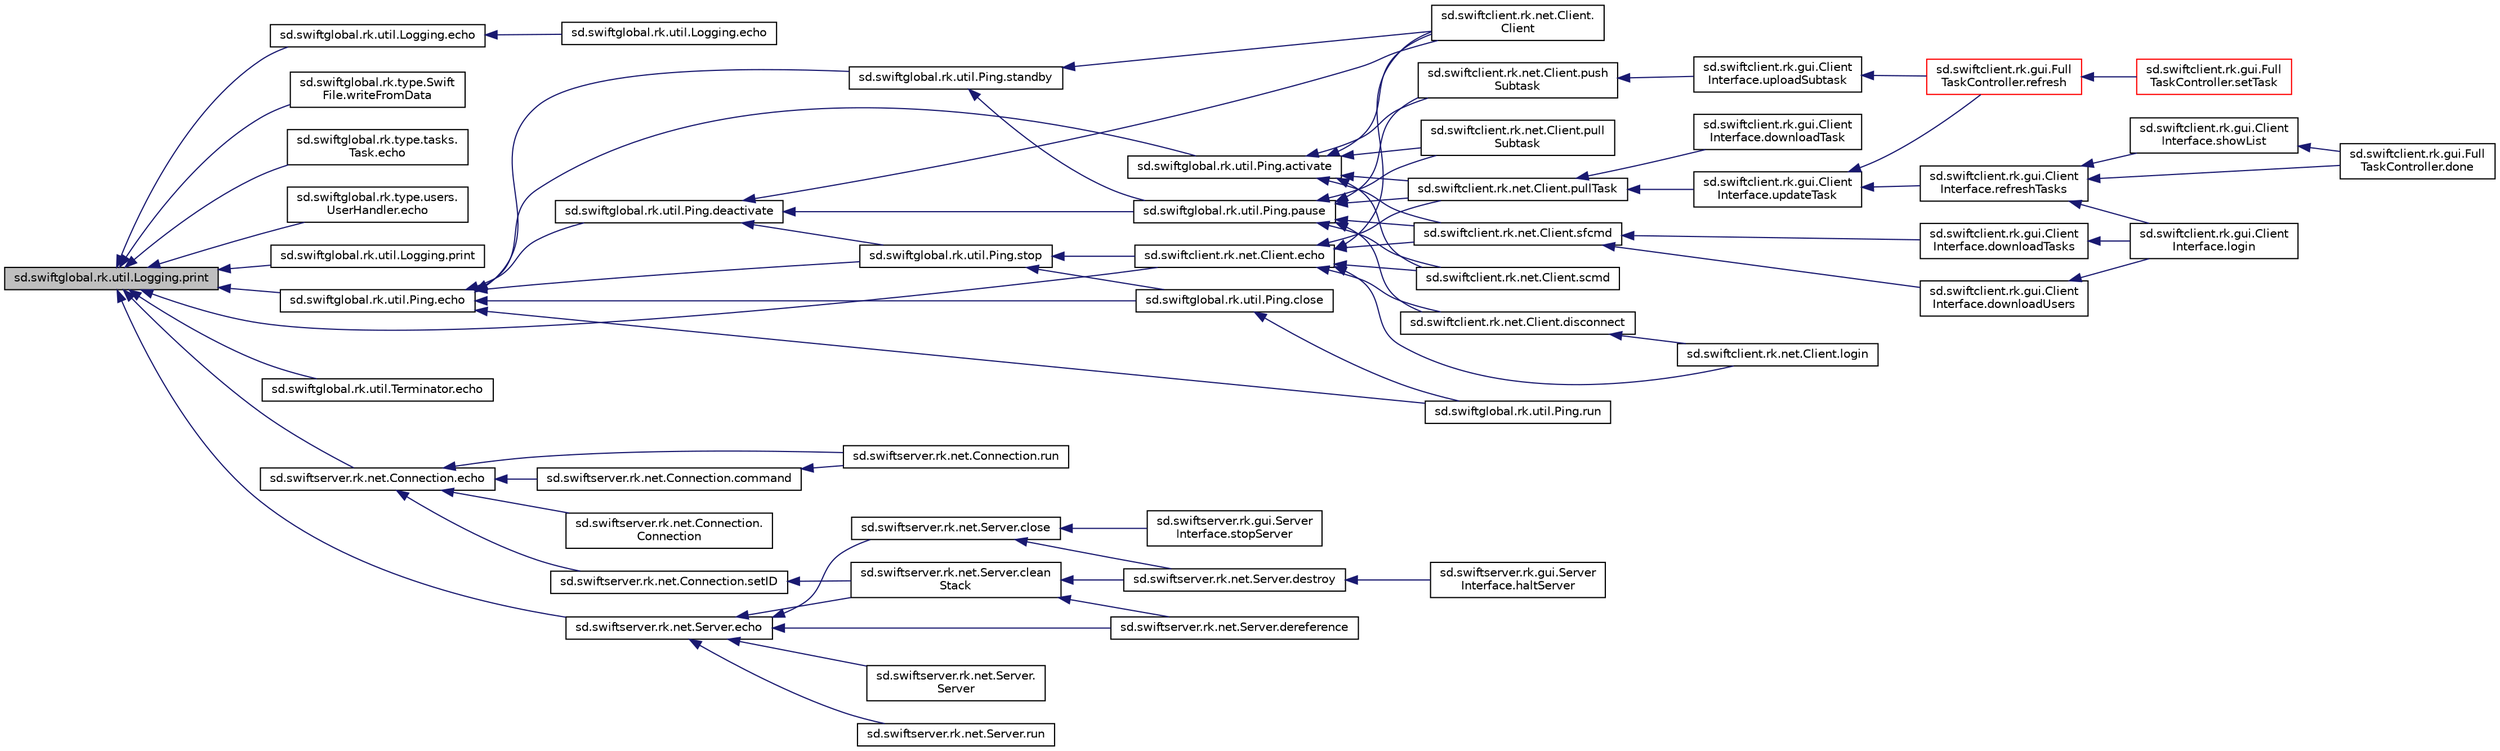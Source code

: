 digraph "sd.swiftglobal.rk.util.Logging.print"
{
  edge [fontname="Helvetica",fontsize="10",labelfontname="Helvetica",labelfontsize="10"];
  node [fontname="Helvetica",fontsize="10",shape=record];
  rankdir="LR";
  Node1 [label="sd.swiftglobal.rk.util.Logging.print",height=0.2,width=0.4,color="black", fillcolor="grey75", style="filled", fontcolor="black"];
  Node1 -> Node2 [dir="back",color="midnightblue",fontsize="10",style="solid",fontname="Helvetica"];
  Node2 [label="sd.swiftclient.rk.net.Client.echo",height=0.2,width=0.4,color="black", fillcolor="white", style="filled",URL="$classsd_1_1swiftclient_1_1rk_1_1net_1_1Client.html#a1f91b460f509dedf25d9c7a953e9c680"];
  Node2 -> Node3 [dir="back",color="midnightblue",fontsize="10",style="solid",fontname="Helvetica"];
  Node3 [label="sd.swiftclient.rk.net.Client.\lClient",height=0.2,width=0.4,color="black", fillcolor="white", style="filled",URL="$classsd_1_1swiftclient_1_1rk_1_1net_1_1Client.html#a5fc74e37f7cedde6c3c9034f173dc5d9"];
  Node2 -> Node4 [dir="back",color="midnightblue",fontsize="10",style="solid",fontname="Helvetica"];
  Node4 [label="sd.swiftclient.rk.net.Client.scmd",height=0.2,width=0.4,color="black", fillcolor="white", style="filled",URL="$classsd_1_1swiftclient_1_1rk_1_1net_1_1Client.html#a3b060f2717089ec11a87a5eb52d68d97"];
  Node2 -> Node5 [dir="back",color="midnightblue",fontsize="10",style="solid",fontname="Helvetica"];
  Node5 [label="sd.swiftclient.rk.net.Client.sfcmd",height=0.2,width=0.4,color="black", fillcolor="white", style="filled",URL="$classsd_1_1swiftclient_1_1rk_1_1net_1_1Client.html#a801ff387595d615e89893788f6dba6a9"];
  Node5 -> Node6 [dir="back",color="midnightblue",fontsize="10",style="solid",fontname="Helvetica"];
  Node6 [label="sd.swiftclient.rk.gui.Client\lInterface.downloadTasks",height=0.2,width=0.4,color="black", fillcolor="white", style="filled",URL="$classsd_1_1swiftclient_1_1rk_1_1gui_1_1ClientInterface.html#a29e8f55b73dc6a6d57ccb64cfe8bb3e5"];
  Node6 -> Node7 [dir="back",color="midnightblue",fontsize="10",style="solid",fontname="Helvetica"];
  Node7 [label="sd.swiftclient.rk.gui.Client\lInterface.login",height=0.2,width=0.4,color="black", fillcolor="white", style="filled",URL="$classsd_1_1swiftclient_1_1rk_1_1gui_1_1ClientInterface.html#a4b07775150f947d2f773e0096c378139"];
  Node5 -> Node8 [dir="back",color="midnightblue",fontsize="10",style="solid",fontname="Helvetica"];
  Node8 [label="sd.swiftclient.rk.gui.Client\lInterface.downloadUsers",height=0.2,width=0.4,color="black", fillcolor="white", style="filled",URL="$classsd_1_1swiftclient_1_1rk_1_1gui_1_1ClientInterface.html#af18010277f8e8bdcc185067637667ce4"];
  Node8 -> Node7 [dir="back",color="midnightblue",fontsize="10",style="solid",fontname="Helvetica"];
  Node2 -> Node9 [dir="back",color="midnightblue",fontsize="10",style="solid",fontname="Helvetica"];
  Node9 [label="sd.swiftclient.rk.net.Client.pullTask",height=0.2,width=0.4,color="black", fillcolor="white", style="filled",URL="$classsd_1_1swiftclient_1_1rk_1_1net_1_1Client.html#a2d4f3edd6ba0b83bf3888de98634d1e9"];
  Node9 -> Node10 [dir="back",color="midnightblue",fontsize="10",style="solid",fontname="Helvetica"];
  Node10 [label="sd.swiftclient.rk.gui.Client\lInterface.downloadTask",height=0.2,width=0.4,color="black", fillcolor="white", style="filled",URL="$classsd_1_1swiftclient_1_1rk_1_1gui_1_1ClientInterface.html#ade6dc45015234e3610983333748c33ec"];
  Node9 -> Node11 [dir="back",color="midnightblue",fontsize="10",style="solid",fontname="Helvetica"];
  Node11 [label="sd.swiftclient.rk.gui.Client\lInterface.updateTask",height=0.2,width=0.4,color="black", fillcolor="white", style="filled",URL="$classsd_1_1swiftclient_1_1rk_1_1gui_1_1ClientInterface.html#a409b6e8c040f9b1aded8d5824b73b5df"];
  Node11 -> Node12 [dir="back",color="midnightblue",fontsize="10",style="solid",fontname="Helvetica"];
  Node12 [label="sd.swiftclient.rk.gui.Client\lInterface.refreshTasks",height=0.2,width=0.4,color="black", fillcolor="white", style="filled",URL="$classsd_1_1swiftclient_1_1rk_1_1gui_1_1ClientInterface.html#a9252617e9249b37cb60260797e94b65f"];
  Node12 -> Node7 [dir="back",color="midnightblue",fontsize="10",style="solid",fontname="Helvetica"];
  Node12 -> Node13 [dir="back",color="midnightblue",fontsize="10",style="solid",fontname="Helvetica"];
  Node13 [label="sd.swiftclient.rk.gui.Client\lInterface.showList",height=0.2,width=0.4,color="black", fillcolor="white", style="filled",URL="$classsd_1_1swiftclient_1_1rk_1_1gui_1_1ClientInterface.html#ae9168a74a31a7dde0adf24908a6ea27e"];
  Node13 -> Node14 [dir="back",color="midnightblue",fontsize="10",style="solid",fontname="Helvetica"];
  Node14 [label="sd.swiftclient.rk.gui.Full\lTaskController.done",height=0.2,width=0.4,color="black", fillcolor="white", style="filled",URL="$classsd_1_1swiftclient_1_1rk_1_1gui_1_1FullTaskController.html#a43c7e7f07c0fa3983a8e33c3bd937f34"];
  Node12 -> Node14 [dir="back",color="midnightblue",fontsize="10",style="solid",fontname="Helvetica"];
  Node11 -> Node15 [dir="back",color="midnightblue",fontsize="10",style="solid",fontname="Helvetica"];
  Node15 [label="sd.swiftclient.rk.gui.Full\lTaskController.refresh",height=0.2,width=0.4,color="red", fillcolor="white", style="filled",URL="$classsd_1_1swiftclient_1_1rk_1_1gui_1_1FullTaskController.html#aec8a56584fe2f81d700f08db3f6d5770"];
  Node15 -> Node16 [dir="back",color="midnightblue",fontsize="10",style="solid",fontname="Helvetica"];
  Node16 [label="sd.swiftclient.rk.gui.Full\lTaskController.setTask",height=0.2,width=0.4,color="red", fillcolor="white", style="filled",URL="$classsd_1_1swiftclient_1_1rk_1_1gui_1_1FullTaskController.html#a48402ff9d25a825e79f3c1da3e57d7e2"];
  Node2 -> Node17 [dir="back",color="midnightblue",fontsize="10",style="solid",fontname="Helvetica"];
  Node17 [label="sd.swiftclient.rk.net.Client.login",height=0.2,width=0.4,color="black", fillcolor="white", style="filled",URL="$classsd_1_1swiftclient_1_1rk_1_1net_1_1Client.html#aad0b08667b873c9fedddcb88d91e391a"];
  Node2 -> Node18 [dir="back",color="midnightblue",fontsize="10",style="solid",fontname="Helvetica"];
  Node18 [label="sd.swiftclient.rk.net.Client.disconnect",height=0.2,width=0.4,color="black", fillcolor="white", style="filled",URL="$classsd_1_1swiftclient_1_1rk_1_1net_1_1Client.html#af984e9ab9cd9ac5674fe19d2add7e0ea"];
  Node18 -> Node17 [dir="back",color="midnightblue",fontsize="10",style="solid",fontname="Helvetica"];
  Node1 -> Node19 [dir="back",color="midnightblue",fontsize="10",style="solid",fontname="Helvetica"];
  Node19 [label="sd.swiftglobal.rk.type.Swift\lFile.writeFromData",height=0.2,width=0.4,color="black", fillcolor="white", style="filled",URL="$classsd_1_1swiftglobal_1_1rk_1_1type_1_1SwiftFile.html#a347b3d24a68adf94d71897e4c71cc795"];
  Node1 -> Node20 [dir="back",color="midnightblue",fontsize="10",style="solid",fontname="Helvetica"];
  Node20 [label="sd.swiftglobal.rk.type.tasks.\lTask.echo",height=0.2,width=0.4,color="black", fillcolor="white", style="filled",URL="$classsd_1_1swiftglobal_1_1rk_1_1type_1_1tasks_1_1Task.html#a8b7a79c54cbbb33f988a8da8aaa2ede5"];
  Node1 -> Node21 [dir="back",color="midnightblue",fontsize="10",style="solid",fontname="Helvetica"];
  Node21 [label="sd.swiftglobal.rk.type.users.\lUserHandler.echo",height=0.2,width=0.4,color="black", fillcolor="white", style="filled",URL="$classsd_1_1swiftglobal_1_1rk_1_1type_1_1users_1_1UserHandler.html#a37e521655869db83f14e7d3513d684e3"];
  Node1 -> Node22 [dir="back",color="midnightblue",fontsize="10",style="solid",fontname="Helvetica"];
  Node22 [label="sd.swiftglobal.rk.util.Logging.print",height=0.2,width=0.4,color="black", fillcolor="white", style="filled",URL="$interfacesd_1_1swiftglobal_1_1rk_1_1util_1_1Logging.html#a25ade95b410a236a74fe7e8c160bc991"];
  Node1 -> Node23 [dir="back",color="midnightblue",fontsize="10",style="solid",fontname="Helvetica"];
  Node23 [label="sd.swiftglobal.rk.util.Logging.echo",height=0.2,width=0.4,color="black", fillcolor="white", style="filled",URL="$interfacesd_1_1swiftglobal_1_1rk_1_1util_1_1Logging.html#aec1de6a9c47071a9869fc000bca8aa2e"];
  Node23 -> Node24 [dir="back",color="midnightblue",fontsize="10",style="solid",fontname="Helvetica"];
  Node24 [label="sd.swiftglobal.rk.util.Logging.echo",height=0.2,width=0.4,color="black", fillcolor="white", style="filled",URL="$interfacesd_1_1swiftglobal_1_1rk_1_1util_1_1Logging.html#a89311bcfeec4f12e55f3d276e8f9fd87"];
  Node1 -> Node25 [dir="back",color="midnightblue",fontsize="10",style="solid",fontname="Helvetica"];
  Node25 [label="sd.swiftglobal.rk.util.Ping.echo",height=0.2,width=0.4,color="black", fillcolor="white", style="filled",URL="$classsd_1_1swiftglobal_1_1rk_1_1util_1_1Ping.html#aa0f4f60ee9a24ee9d7b19f73f42e4159"];
  Node25 -> Node26 [dir="back",color="midnightblue",fontsize="10",style="solid",fontname="Helvetica"];
  Node26 [label="sd.swiftglobal.rk.util.Ping.run",height=0.2,width=0.4,color="black", fillcolor="white", style="filled",URL="$classsd_1_1swiftglobal_1_1rk_1_1util_1_1Ping.html#a40542298de470b70571bfa71fabed62d"];
  Node25 -> Node27 [dir="back",color="midnightblue",fontsize="10",style="solid",fontname="Helvetica"];
  Node27 [label="sd.swiftglobal.rk.util.Ping.deactivate",height=0.2,width=0.4,color="black", fillcolor="white", style="filled",URL="$classsd_1_1swiftglobal_1_1rk_1_1util_1_1Ping.html#a338a0c1affd8bf5deb87cafdff7103f4"];
  Node27 -> Node3 [dir="back",color="midnightblue",fontsize="10",style="solid",fontname="Helvetica"];
  Node27 -> Node28 [dir="back",color="midnightblue",fontsize="10",style="solid",fontname="Helvetica"];
  Node28 [label="sd.swiftglobal.rk.util.Ping.pause",height=0.2,width=0.4,color="black", fillcolor="white", style="filled",URL="$classsd_1_1swiftglobal_1_1rk_1_1util_1_1Ping.html#ac64058e066965587f770a24baa863e24"];
  Node28 -> Node4 [dir="back",color="midnightblue",fontsize="10",style="solid",fontname="Helvetica"];
  Node28 -> Node5 [dir="back",color="midnightblue",fontsize="10",style="solid",fontname="Helvetica"];
  Node28 -> Node29 [dir="back",color="midnightblue",fontsize="10",style="solid",fontname="Helvetica"];
  Node29 [label="sd.swiftclient.rk.net.Client.push\lSubtask",height=0.2,width=0.4,color="black", fillcolor="white", style="filled",URL="$classsd_1_1swiftclient_1_1rk_1_1net_1_1Client.html#adbfec7428820682268662cc746cedbed"];
  Node29 -> Node30 [dir="back",color="midnightblue",fontsize="10",style="solid",fontname="Helvetica"];
  Node30 [label="sd.swiftclient.rk.gui.Client\lInterface.uploadSubtask",height=0.2,width=0.4,color="black", fillcolor="white", style="filled",URL="$classsd_1_1swiftclient_1_1rk_1_1gui_1_1ClientInterface.html#a92d60aab2808b68a6347204aea9b0b12"];
  Node30 -> Node15 [dir="back",color="midnightblue",fontsize="10",style="solid",fontname="Helvetica"];
  Node28 -> Node31 [dir="back",color="midnightblue",fontsize="10",style="solid",fontname="Helvetica"];
  Node31 [label="sd.swiftclient.rk.net.Client.pull\lSubtask",height=0.2,width=0.4,color="black", fillcolor="white", style="filled",URL="$classsd_1_1swiftclient_1_1rk_1_1net_1_1Client.html#ad0f98779cb75dd4a391211bedea2977c"];
  Node28 -> Node9 [dir="back",color="midnightblue",fontsize="10",style="solid",fontname="Helvetica"];
  Node28 -> Node18 [dir="back",color="midnightblue",fontsize="10",style="solid",fontname="Helvetica"];
  Node27 -> Node32 [dir="back",color="midnightblue",fontsize="10",style="solid",fontname="Helvetica"];
  Node32 [label="sd.swiftglobal.rk.util.Ping.stop",height=0.2,width=0.4,color="black", fillcolor="white", style="filled",URL="$classsd_1_1swiftglobal_1_1rk_1_1util_1_1Ping.html#ac2f1f750aef9420c3a5cefad9b5f1c7d"];
  Node32 -> Node2 [dir="back",color="midnightblue",fontsize="10",style="solid",fontname="Helvetica"];
  Node32 -> Node33 [dir="back",color="midnightblue",fontsize="10",style="solid",fontname="Helvetica"];
  Node33 [label="sd.swiftglobal.rk.util.Ping.close",height=0.2,width=0.4,color="black", fillcolor="white", style="filled",URL="$classsd_1_1swiftglobal_1_1rk_1_1util_1_1Ping.html#a04f008cd0de1fb9ffe2edca5872d82da"];
  Node33 -> Node26 [dir="back",color="midnightblue",fontsize="10",style="solid",fontname="Helvetica"];
  Node25 -> Node34 [dir="back",color="midnightblue",fontsize="10",style="solid",fontname="Helvetica"];
  Node34 [label="sd.swiftglobal.rk.util.Ping.activate",height=0.2,width=0.4,color="black", fillcolor="white", style="filled",URL="$classsd_1_1swiftglobal_1_1rk_1_1util_1_1Ping.html#a02c79a6bf4cc483c472904d650e8bf52"];
  Node34 -> Node3 [dir="back",color="midnightblue",fontsize="10",style="solid",fontname="Helvetica"];
  Node34 -> Node4 [dir="back",color="midnightblue",fontsize="10",style="solid",fontname="Helvetica"];
  Node34 -> Node5 [dir="back",color="midnightblue",fontsize="10",style="solid",fontname="Helvetica"];
  Node34 -> Node29 [dir="back",color="midnightblue",fontsize="10",style="solid",fontname="Helvetica"];
  Node34 -> Node31 [dir="back",color="midnightblue",fontsize="10",style="solid",fontname="Helvetica"];
  Node34 -> Node9 [dir="back",color="midnightblue",fontsize="10",style="solid",fontname="Helvetica"];
  Node25 -> Node35 [dir="back",color="midnightblue",fontsize="10",style="solid",fontname="Helvetica"];
  Node35 [label="sd.swiftglobal.rk.util.Ping.standby",height=0.2,width=0.4,color="black", fillcolor="white", style="filled",URL="$classsd_1_1swiftglobal_1_1rk_1_1util_1_1Ping.html#afd5c1014e01497824548d9e49cd0139d"];
  Node35 -> Node3 [dir="back",color="midnightblue",fontsize="10",style="solid",fontname="Helvetica"];
  Node35 -> Node28 [dir="back",color="midnightblue",fontsize="10",style="solid",fontname="Helvetica"];
  Node25 -> Node32 [dir="back",color="midnightblue",fontsize="10",style="solid",fontname="Helvetica"];
  Node25 -> Node33 [dir="back",color="midnightblue",fontsize="10",style="solid",fontname="Helvetica"];
  Node1 -> Node36 [dir="back",color="midnightblue",fontsize="10",style="solid",fontname="Helvetica"];
  Node36 [label="sd.swiftglobal.rk.util.Terminator.echo",height=0.2,width=0.4,color="black", fillcolor="white", style="filled",URL="$classsd_1_1swiftglobal_1_1rk_1_1util_1_1Terminator.html#a486f62b089fb6573908761c58062f4a2"];
  Node1 -> Node37 [dir="back",color="midnightblue",fontsize="10",style="solid",fontname="Helvetica"];
  Node37 [label="sd.swiftserver.rk.net.Connection.echo",height=0.2,width=0.4,color="black", fillcolor="white", style="filled",URL="$classsd_1_1swiftserver_1_1rk_1_1net_1_1Connection.html#a36450e97b21c4a8f731ca93ec962942c"];
  Node37 -> Node38 [dir="back",color="midnightblue",fontsize="10",style="solid",fontname="Helvetica"];
  Node38 [label="sd.swiftserver.rk.net.Connection.\lConnection",height=0.2,width=0.4,color="black", fillcolor="white", style="filled",URL="$classsd_1_1swiftserver_1_1rk_1_1net_1_1Connection.html#acd0d90de1a8939bbf8542087ae3f29ef"];
  Node37 -> Node39 [dir="back",color="midnightblue",fontsize="10",style="solid",fontname="Helvetica"];
  Node39 [label="sd.swiftserver.rk.net.Connection.run",height=0.2,width=0.4,color="black", fillcolor="white", style="filled",URL="$classsd_1_1swiftserver_1_1rk_1_1net_1_1Connection.html#a0ce288c9074ec09f5dbafc03417d677a"];
  Node37 -> Node40 [dir="back",color="midnightblue",fontsize="10",style="solid",fontname="Helvetica"];
  Node40 [label="sd.swiftserver.rk.net.Connection.command",height=0.2,width=0.4,color="black", fillcolor="white", style="filled",URL="$classsd_1_1swiftserver_1_1rk_1_1net_1_1Connection.html#aa9d1fc3548db50fc0d9f4ad18272a966"];
  Node40 -> Node39 [dir="back",color="midnightblue",fontsize="10",style="solid",fontname="Helvetica"];
  Node37 -> Node41 [dir="back",color="midnightblue",fontsize="10",style="solid",fontname="Helvetica"];
  Node41 [label="sd.swiftserver.rk.net.Connection.setID",height=0.2,width=0.4,color="black", fillcolor="white", style="filled",URL="$classsd_1_1swiftserver_1_1rk_1_1net_1_1Connection.html#a60706cb6103b501f9cc1016a5099733f"];
  Node41 -> Node42 [dir="back",color="midnightblue",fontsize="10",style="solid",fontname="Helvetica"];
  Node42 [label="sd.swiftserver.rk.net.Server.clean\lStack",height=0.2,width=0.4,color="black", fillcolor="white", style="filled",URL="$classsd_1_1swiftserver_1_1rk_1_1net_1_1Server.html#a47583f11160a20d6af30a028b9dccdd6"];
  Node42 -> Node43 [dir="back",color="midnightblue",fontsize="10",style="solid",fontname="Helvetica"];
  Node43 [label="sd.swiftserver.rk.net.Server.dereference",height=0.2,width=0.4,color="black", fillcolor="white", style="filled",URL="$classsd_1_1swiftserver_1_1rk_1_1net_1_1Server.html#a3c22f69ce66ce7649d71e3a0ec3e4f77"];
  Node42 -> Node44 [dir="back",color="midnightblue",fontsize="10",style="solid",fontname="Helvetica"];
  Node44 [label="sd.swiftserver.rk.net.Server.destroy",height=0.2,width=0.4,color="black", fillcolor="white", style="filled",URL="$classsd_1_1swiftserver_1_1rk_1_1net_1_1Server.html#aacf9dfd4262c85c920a0588a8c5bb300"];
  Node44 -> Node45 [dir="back",color="midnightblue",fontsize="10",style="solid",fontname="Helvetica"];
  Node45 [label="sd.swiftserver.rk.gui.Server\lInterface.haltServer",height=0.2,width=0.4,color="black", fillcolor="white", style="filled",URL="$classsd_1_1swiftserver_1_1rk_1_1gui_1_1ServerInterface.html#a54dd334cafe11ec46d43a1ca8ad5b5f5"];
  Node1 -> Node46 [dir="back",color="midnightblue",fontsize="10",style="solid",fontname="Helvetica"];
  Node46 [label="sd.swiftserver.rk.net.Server.echo",height=0.2,width=0.4,color="black", fillcolor="white", style="filled",URL="$classsd_1_1swiftserver_1_1rk_1_1net_1_1Server.html#abf5c6dfd8e1e3ddc8126c83441d3c9d1"];
  Node46 -> Node47 [dir="back",color="midnightblue",fontsize="10",style="solid",fontname="Helvetica"];
  Node47 [label="sd.swiftserver.rk.net.Server.\lServer",height=0.2,width=0.4,color="black", fillcolor="white", style="filled",URL="$classsd_1_1swiftserver_1_1rk_1_1net_1_1Server.html#a21d10b3bca469c0411c8e5b96e5dccf4"];
  Node46 -> Node48 [dir="back",color="midnightblue",fontsize="10",style="solid",fontname="Helvetica"];
  Node48 [label="sd.swiftserver.rk.net.Server.run",height=0.2,width=0.4,color="black", fillcolor="white", style="filled",URL="$classsd_1_1swiftserver_1_1rk_1_1net_1_1Server.html#a171c0567491881dcff149235ad6a928f"];
  Node46 -> Node42 [dir="back",color="midnightblue",fontsize="10",style="solid",fontname="Helvetica"];
  Node46 -> Node43 [dir="back",color="midnightblue",fontsize="10",style="solid",fontname="Helvetica"];
  Node46 -> Node49 [dir="back",color="midnightblue",fontsize="10",style="solid",fontname="Helvetica"];
  Node49 [label="sd.swiftserver.rk.net.Server.close",height=0.2,width=0.4,color="black", fillcolor="white", style="filled",URL="$classsd_1_1swiftserver_1_1rk_1_1net_1_1Server.html#a5e54736d4bed495b5a8528e3a335fe1a"];
  Node49 -> Node50 [dir="back",color="midnightblue",fontsize="10",style="solid",fontname="Helvetica"];
  Node50 [label="sd.swiftserver.rk.gui.Server\lInterface.stopServer",height=0.2,width=0.4,color="black", fillcolor="white", style="filled",URL="$classsd_1_1swiftserver_1_1rk_1_1gui_1_1ServerInterface.html#af5a96ffa7930f0226349e3df7c79a05b"];
  Node49 -> Node44 [dir="back",color="midnightblue",fontsize="10",style="solid",fontname="Helvetica"];
}
